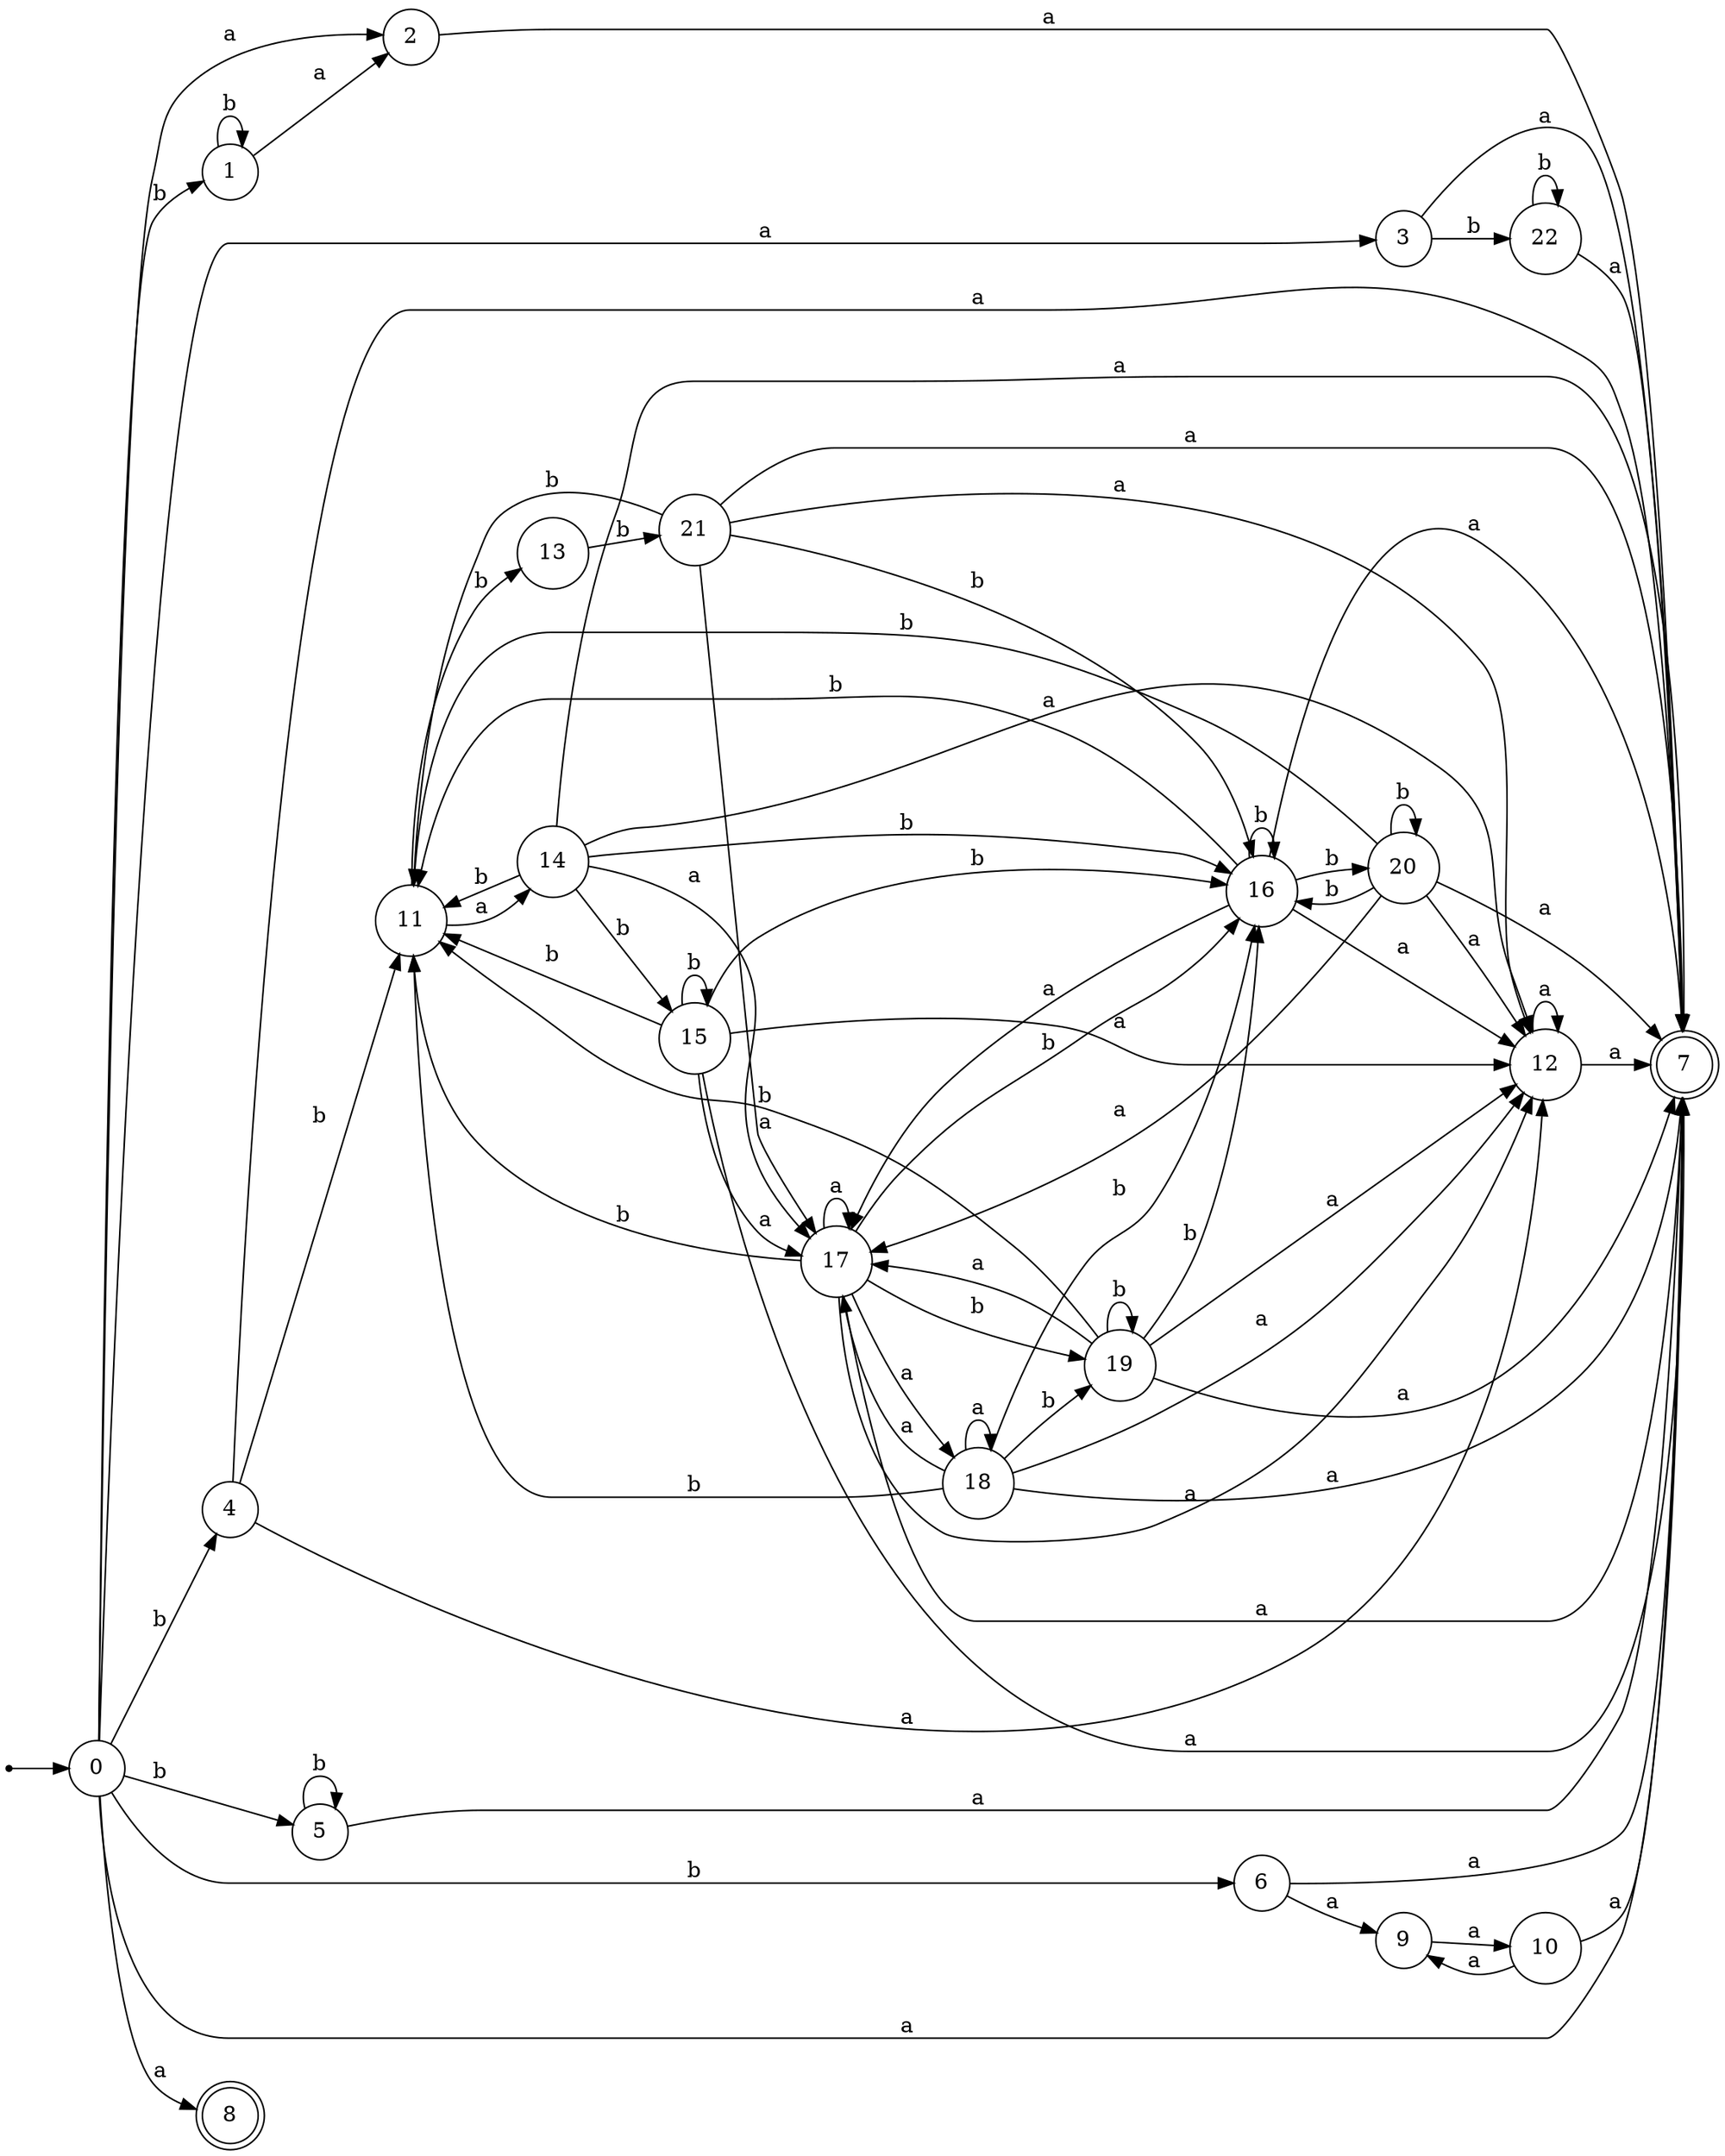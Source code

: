digraph finite_state_machine {
rankdir=LR;
size="20,20";
node [shape = point]; "dummy0"
node [shape = circle]; "0";
"dummy0" -> "0";
node [shape = circle]; "1";
node [shape = circle]; "2";
node [shape = circle]; "3";
node [shape = circle]; "4";
node [shape = circle]; "5";
node [shape = circle]; "6";
node [shape = doublecircle]; "7";node [shape = doublecircle]; "8";node [shape = circle]; "9";
node [shape = circle]; "10";
node [shape = circle]; "11";
node [shape = circle]; "12";
node [shape = circle]; "13";
node [shape = circle]; "14";
node [shape = circle]; "15";
node [shape = circle]; "16";
node [shape = circle]; "17";
node [shape = circle]; "18";
node [shape = circle]; "19";
node [shape = circle]; "20";
node [shape = circle]; "21";
node [shape = circle]; "22";
"0" -> "1" [label = "b"];
 "0" -> "4" [label = "b"];
 "0" -> "5" [label = "b"];
 "0" -> "6" [label = "b"];
 "0" -> "8" [label = "a"];
 "0" -> "2" [label = "a"];
 "0" -> "3" [label = "a"];
 "0" -> "7" [label = "a"];
 "6" -> "9" [label = "a"];
 "6" -> "7" [label = "a"];
 "9" -> "10" [label = "a"];
 "10" -> "9" [label = "a"];
 "10" -> "7" [label = "a"];
 "5" -> "5" [label = "b"];
 "5" -> "7" [label = "a"];
 "4" -> "11" [label = "b"];
 "4" -> "12" [label = "a"];
 "4" -> "7" [label = "a"];
 "12" -> "12" [label = "a"];
 "12" -> "7" [label = "a"];
 "11" -> "13" [label = "b"];
 "11" -> "14" [label = "a"];
 "14" -> "16" [label = "b"];
 "14" -> "11" [label = "b"];
 "14" -> "15" [label = "b"];
 "14" -> "17" [label = "a"];
 "14" -> "12" [label = "a"];
 "14" -> "7" [label = "a"];
 "17" -> "17" [label = "a"];
 "17" -> "18" [label = "a"];
 "17" -> "12" [label = "a"];
 "17" -> "7" [label = "a"];
 "17" -> "16" [label = "b"];
 "17" -> "11" [label = "b"];
 "17" -> "19" [label = "b"];
 "19" -> "16" [label = "b"];
 "19" -> "11" [label = "b"];
 "19" -> "19" [label = "b"];
 "19" -> "17" [label = "a"];
 "19" -> "12" [label = "a"];
 "19" -> "7" [label = "a"];
 "18" -> "17" [label = "a"];
 "18" -> "18" [label = "a"];
 "18" -> "12" [label = "a"];
 "18" -> "7" [label = "a"];
 "18" -> "16" [label = "b"];
 "18" -> "11" [label = "b"];
 "18" -> "19" [label = "b"];
 "16" -> "16" [label = "b"];
 "16" -> "11" [label = "b"];
 "16" -> "20" [label = "b"];
 "16" -> "17" [label = "a"];
 "16" -> "12" [label = "a"];
 "16" -> "7" [label = "a"];
 "20" -> "16" [label = "b"];
 "20" -> "11" [label = "b"];
 "20" -> "20" [label = "b"];
 "20" -> "17" [label = "a"];
 "20" -> "12" [label = "a"];
 "20" -> "7" [label = "a"];
 "15" -> "16" [label = "b"];
 "15" -> "11" [label = "b"];
 "15" -> "15" [label = "b"];
 "15" -> "17" [label = "a"];
 "15" -> "12" [label = "a"];
 "15" -> "7" [label = "a"];
 "13" -> "21" [label = "b"];
 "21" -> "16" [label = "b"];
 "21" -> "11" [label = "b"];
 "21" -> "17" [label = "a"];
 "21" -> "12" [label = "a"];
 "21" -> "7" [label = "a"];
 "3" -> "22" [label = "b"];
 "3" -> "7" [label = "a"];
 "22" -> "22" [label = "b"];
 "22" -> "7" [label = "a"];
 "2" -> "7" [label = "a"];
 "1" -> "1" [label = "b"];
 "1" -> "2" [label = "a"];
 }

